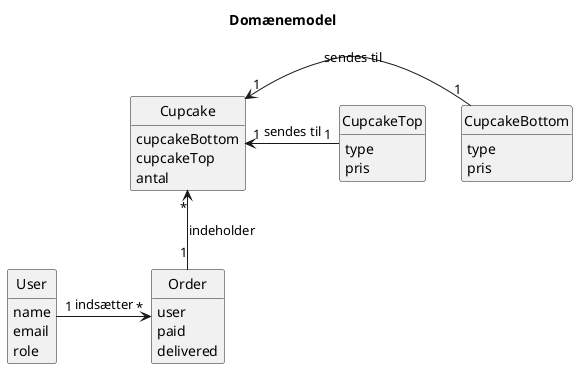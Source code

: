 @startuml

Title Domænemodel

hide circle
hide methods


class Cupcake {
    cupcakeBottom
    cupcakeTop
    antal
}

class CupcakeBottom {
   type
   pris
}

class CupcakeTop {
   type
   pris
}

class Order {
    user
    paid
    delivered
}

class User {
    name
    email
    role
}

User "1" -right-> "*" Order: indsætter
Cupcake "1" <-right- "1" CupcakeBottom: sendes til
Cupcake "1" <-right- "1" CupcakeTop: sendes til
Cupcake "*" <-- "1" Order: indeholder


@enduml
